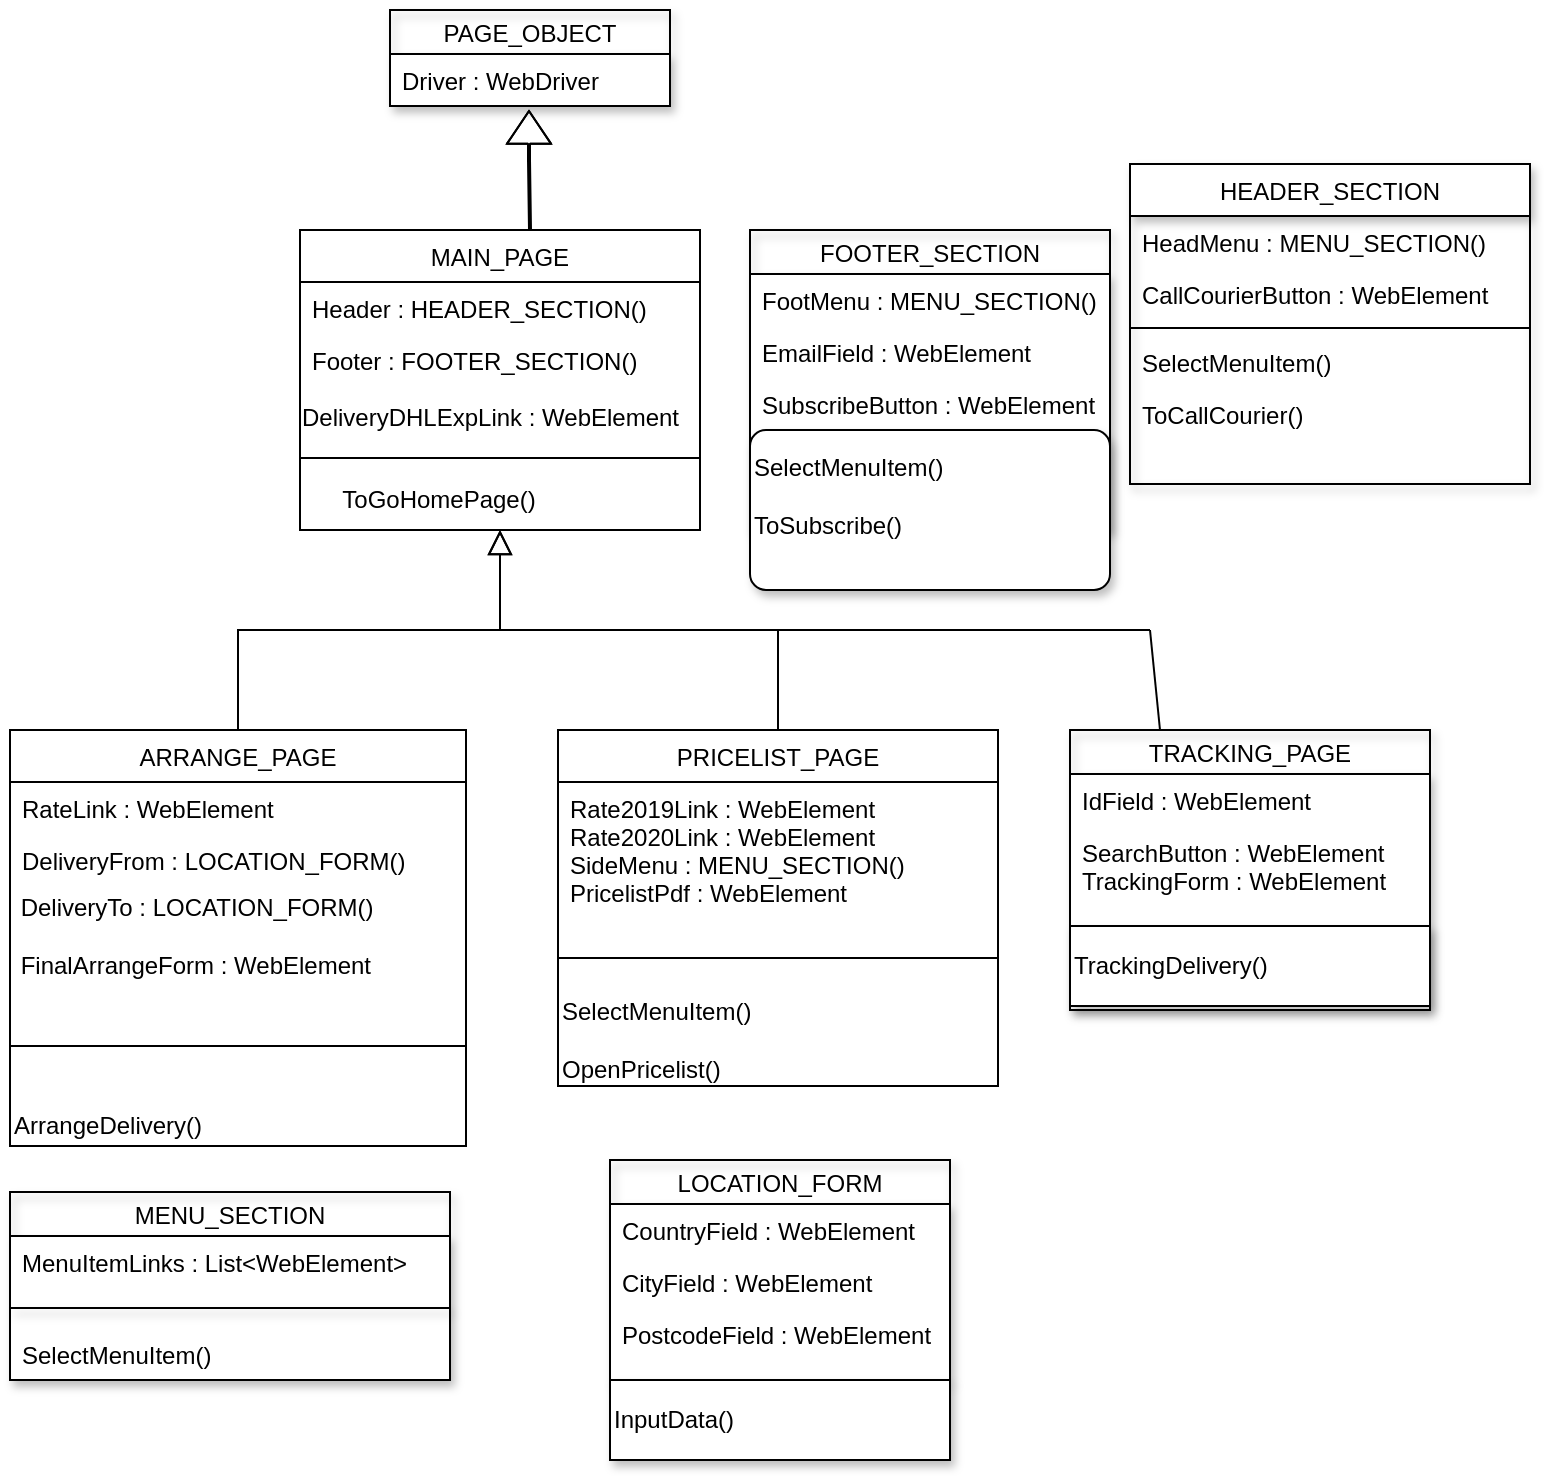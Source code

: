 <mxfile version="12.8.5" type="device"><diagram id="C5RBs43oDa-KdzZeNtuy" name="Page-1"><mxGraphModel dx="782" dy="420" grid="1" gridSize="10" guides="1" tooltips="1" connect="1" arrows="1" fold="1" page="1" pageScale="1" pageWidth="827" pageHeight="1169" math="0" shadow="0"><root><mxCell id="WIyWlLk6GJQsqaUBKTNV-0"/><mxCell id="WIyWlLk6GJQsqaUBKTNV-1" parent="WIyWlLk6GJQsqaUBKTNV-0"/><mxCell id="zkfFHV4jXpPFQw0GAbJ--12" value="" style="endArrow=block;endSize=10;endFill=0;shadow=0;strokeWidth=1;rounded=0;edgeStyle=elbowEdgeStyle;elbow=vertical;" parent="WIyWlLk6GJQsqaUBKTNV-1" source="zkfFHV4jXpPFQw0GAbJ--6" target="zkfFHV4jXpPFQw0GAbJ--0" edge="1"><mxGeometry width="160" relative="1" as="geometry"><mxPoint x="200" y="203" as="sourcePoint"/><mxPoint x="200" y="203" as="targetPoint"/></mxGeometry></mxCell><mxCell id="zkfFHV4jXpPFQw0GAbJ--16" value="" style="endArrow=block;endSize=10;endFill=0;shadow=0;strokeWidth=1;rounded=0;edgeStyle=elbowEdgeStyle;elbow=vertical;" parent="WIyWlLk6GJQsqaUBKTNV-1" source="zkfFHV4jXpPFQw0GAbJ--13" target="zkfFHV4jXpPFQw0GAbJ--0" edge="1"><mxGeometry width="160" relative="1" as="geometry"><mxPoint x="210" y="373" as="sourcePoint"/><mxPoint x="310" y="271" as="targetPoint"/></mxGeometry></mxCell><mxCell id="_Frkre6GfhoenIjM2vca-8" value="DeliveryDHLExpLink : WebElement" style="shape=partialRectangle;top=0;left=0;right=0;bottom=0;align=left;verticalAlign=top;fillColor=none;spacingLeft=34;spacingRight=4;overflow=hidden;rotatable=0;points=[[0,0.5],[1,0.5]];portConstraint=eastwest;dropTarget=0;fontSize=12;shadow=1;" vertex="1" parent="WIyWlLk6GJQsqaUBKTNV-1"><mxGeometry x="170" y="200" width="250" height="26" as="geometry"/></mxCell><mxCell id="_Frkre6GfhoenIjM2vca-9" value="" style="shape=partialRectangle;top=0;left=0;bottom=0;right=0;fillColor=none;align=left;verticalAlign=top;spacingLeft=4;spacingRight=4;overflow=hidden;rotatable=0;points=[];portConstraint=eastwest;part=1;fontSize=12;" vertex="1" connectable="0" parent="_Frkre6GfhoenIjM2vca-8"><mxGeometry width="83.333" height="26" as="geometry"/></mxCell><mxCell id="zkfFHV4jXpPFQw0GAbJ--17" value="HEADER_SECTION" style="swimlane;fontStyle=0;align=center;verticalAlign=top;childLayout=stackLayout;horizontal=1;startSize=26;horizontalStack=0;resizeParent=1;resizeLast=0;collapsible=1;marginBottom=0;rounded=0;shadow=1;strokeWidth=1;" parent="WIyWlLk6GJQsqaUBKTNV-1" vertex="1"><mxGeometry x="620" y="87" width="200" height="160" as="geometry"><mxRectangle x="508" y="120" width="160" height="26" as="alternateBounds"/></mxGeometry></mxCell><mxCell id="zkfFHV4jXpPFQw0GAbJ--18" value="HeadMenu : MENU_SECTION()" style="text;align=left;verticalAlign=top;spacingLeft=4;spacingRight=4;overflow=hidden;rotatable=0;points=[[0,0.5],[1,0.5]];portConstraint=eastwest;" parent="zkfFHV4jXpPFQw0GAbJ--17" vertex="1"><mxGeometry y="26" width="200" height="26" as="geometry"/></mxCell><mxCell id="zkfFHV4jXpPFQw0GAbJ--19" value="CallCourierButton : WebElement" style="text;align=left;verticalAlign=top;spacingLeft=4;spacingRight=4;overflow=hidden;rotatable=0;points=[[0,0.5],[1,0.5]];portConstraint=eastwest;rounded=0;shadow=0;html=0;" parent="zkfFHV4jXpPFQw0GAbJ--17" vertex="1"><mxGeometry y="52" width="200" height="26" as="geometry"/></mxCell><mxCell id="zkfFHV4jXpPFQw0GAbJ--23" value="" style="line;html=1;strokeWidth=1;align=left;verticalAlign=middle;spacingTop=-1;spacingLeft=3;spacingRight=3;rotatable=0;labelPosition=right;points=[];portConstraint=eastwest;" parent="zkfFHV4jXpPFQw0GAbJ--17" vertex="1"><mxGeometry y="78" width="200" height="8" as="geometry"/></mxCell><mxCell id="zkfFHV4jXpPFQw0GAbJ--24" value="SelectMenuItem()" style="text;align=left;verticalAlign=top;spacingLeft=4;spacingRight=4;overflow=hidden;rotatable=0;points=[[0,0.5],[1,0.5]];portConstraint=eastwest;" parent="zkfFHV4jXpPFQw0GAbJ--17" vertex="1"><mxGeometry y="86" width="200" height="26" as="geometry"/></mxCell><mxCell id="zkfFHV4jXpPFQw0GAbJ--25" value="ToCallCourier()" style="text;align=left;verticalAlign=top;spacingLeft=4;spacingRight=4;overflow=hidden;rotatable=0;points=[[0,0.5],[1,0.5]];portConstraint=eastwest;" parent="zkfFHV4jXpPFQw0GAbJ--17" vertex="1"><mxGeometry y="112" width="200" height="48" as="geometry"/></mxCell><mxCell id="_Frkre6GfhoenIjM2vca-11" value="" style="endArrow=none;html=1;" edge="1" parent="WIyWlLk6GJQsqaUBKTNV-1"><mxGeometry width="50" height="50" relative="1" as="geometry"><mxPoint x="410" y="320" as="sourcePoint"/><mxPoint x="630" y="320" as="targetPoint"/></mxGeometry></mxCell><mxCell id="_Frkre6GfhoenIjM2vca-12" value="" style="endArrow=none;html=1;exitX=0.25;exitY=0;exitDx=0;exitDy=0;" edge="1" parent="WIyWlLk6GJQsqaUBKTNV-1" source="_Frkre6GfhoenIjM2vca-0"><mxGeometry width="50" height="50" relative="1" as="geometry"><mxPoint x="630" y="360" as="sourcePoint"/><mxPoint x="630" y="320" as="targetPoint"/></mxGeometry></mxCell><mxCell id="zkfFHV4jXpPFQw0GAbJ--0" value="MAIN_PAGE" style="swimlane;fontStyle=0;align=center;verticalAlign=top;childLayout=stackLayout;horizontal=1;startSize=26;horizontalStack=0;resizeParent=1;resizeLast=0;collapsible=1;marginBottom=0;rounded=0;shadow=0;strokeWidth=1;" parent="WIyWlLk6GJQsqaUBKTNV-1" vertex="1"><mxGeometry x="205" y="120" width="200" height="150" as="geometry"><mxRectangle x="230" y="140" width="160" height="26" as="alternateBounds"/></mxGeometry></mxCell><mxCell id="zkfFHV4jXpPFQw0GAbJ--1" value="Header : HEADER_SECTION()" style="text;align=left;verticalAlign=top;spacingLeft=4;spacingRight=4;overflow=hidden;rotatable=0;points=[[0,0.5],[1,0.5]];portConstraint=eastwest;" parent="zkfFHV4jXpPFQw0GAbJ--0" vertex="1"><mxGeometry y="26" width="200" height="26" as="geometry"/></mxCell><mxCell id="zkfFHV4jXpPFQw0GAbJ--3" value="Footer : FOOTER_SECTION()" style="text;align=left;verticalAlign=top;spacingLeft=4;spacingRight=4;overflow=hidden;rotatable=0;points=[[0,0.5],[1,0.5]];portConstraint=eastwest;rounded=0;shadow=0;html=0;" parent="zkfFHV4jXpPFQw0GAbJ--0" vertex="1"><mxGeometry y="52" width="200" height="26" as="geometry"/></mxCell><mxCell id="zkfFHV4jXpPFQw0GAbJ--4" value="" style="line;html=1;strokeWidth=1;align=left;verticalAlign=middle;spacingTop=-1;spacingLeft=3;spacingRight=3;rotatable=0;labelPosition=right;points=[];portConstraint=eastwest;" parent="zkfFHV4jXpPFQw0GAbJ--0" vertex="1"><mxGeometry y="78" width="200" height="72" as="geometry"/></mxCell><mxCell id="zkfFHV4jXpPFQw0GAbJ--6" value="ARRANGE_PAGE" style="swimlane;fontStyle=0;align=center;verticalAlign=top;childLayout=stackLayout;horizontal=1;startSize=26;horizontalStack=0;resizeParent=1;resizeLast=0;collapsible=1;marginBottom=0;rounded=0;shadow=0;strokeWidth=1;fontSize=12;" parent="WIyWlLk6GJQsqaUBKTNV-1" vertex="1"><mxGeometry x="60" y="370" width="228" height="208" as="geometry"><mxRectangle x="130" y="380" width="160" height="26" as="alternateBounds"/></mxGeometry></mxCell><mxCell id="zkfFHV4jXpPFQw0GAbJ--7" value="RateLink : WebElement" style="text;align=left;verticalAlign=top;spacingLeft=4;spacingRight=4;overflow=hidden;rotatable=0;points=[[0,0.5],[1,0.5]];portConstraint=eastwest;" parent="zkfFHV4jXpPFQw0GAbJ--6" vertex="1"><mxGeometry y="26" width="228" height="26" as="geometry"/></mxCell><mxCell id="zkfFHV4jXpPFQw0GAbJ--8" value="DeliveryFrom : LOCATION_FORM()" style="text;align=left;verticalAlign=top;spacingLeft=4;spacingRight=4;overflow=hidden;rotatable=0;points=[[0,0.5],[1,0.5]];portConstraint=eastwest;rounded=0;shadow=0;html=0;" parent="zkfFHV4jXpPFQw0GAbJ--6" vertex="1"><mxGeometry y="52" width="228" height="26" as="geometry"/></mxCell><mxCell id="_Frkre6GfhoenIjM2vca-27" value="&amp;nbsp;DeliveryTo : LOCATION_FORM()&lt;br&gt;&lt;br&gt;&lt;div&gt;&lt;span&gt;&amp;nbsp;FinalArrangeForm : WebElement&lt;/span&gt;&lt;/div&gt;" style="text;html=1;align=left;verticalAlign=middle;resizable=0;points=[];autosize=1;fontSize=12;" vertex="1" parent="zkfFHV4jXpPFQw0GAbJ--6"><mxGeometry y="78" width="228" height="50" as="geometry"/></mxCell><mxCell id="zkfFHV4jXpPFQw0GAbJ--9" value="" style="line;html=1;strokeWidth=1;align=left;verticalAlign=middle;spacingTop=-1;spacingLeft=3;spacingRight=3;rotatable=0;labelPosition=right;points=[];portConstraint=eastwest;" parent="zkfFHV4jXpPFQw0GAbJ--6" vertex="1"><mxGeometry y="128" width="228" height="60" as="geometry"/></mxCell><mxCell id="_Frkre6GfhoenIjM2vca-36" value="ArrangeDelivery()" style="text;html=1;align=left;verticalAlign=middle;resizable=0;points=[];autosize=1;fontSize=12;" vertex="1" parent="zkfFHV4jXpPFQw0GAbJ--6"><mxGeometry y="188" width="228" height="20" as="geometry"/></mxCell><mxCell id="zkfFHV4jXpPFQw0GAbJ--13" value="PRICELIST_PAGE" style="swimlane;fontStyle=0;align=center;verticalAlign=top;childLayout=stackLayout;horizontal=1;startSize=26;horizontalStack=0;resizeParent=1;resizeLast=0;collapsible=1;marginBottom=0;rounded=0;shadow=0;strokeWidth=1;" parent="WIyWlLk6GJQsqaUBKTNV-1" vertex="1"><mxGeometry x="334" y="370" width="220" height="178" as="geometry"><mxRectangle x="340" y="380" width="170" height="26" as="alternateBounds"/></mxGeometry></mxCell><mxCell id="zkfFHV4jXpPFQw0GAbJ--14" value="Rate2019Link : WebElement&#10;Rate2020Link : WebElement&#10;SideMenu : MENU_SECTION()&#10;PricelistPdf : WebElement" style="text;align=left;verticalAlign=top;spacingLeft=4;spacingRight=4;overflow=hidden;rotatable=0;points=[[0,0.5],[1,0.5]];portConstraint=eastwest;" parent="zkfFHV4jXpPFQw0GAbJ--13" vertex="1"><mxGeometry y="26" width="220" height="84" as="geometry"/></mxCell><mxCell id="zkfFHV4jXpPFQw0GAbJ--15" value="" style="line;html=1;strokeWidth=1;align=left;verticalAlign=middle;spacingTop=-1;spacingLeft=3;spacingRight=3;rotatable=0;labelPosition=right;points=[];portConstraint=eastwest;" parent="zkfFHV4jXpPFQw0GAbJ--13" vertex="1"><mxGeometry y="110" width="220" height="8" as="geometry"/></mxCell><mxCell id="_Frkre6GfhoenIjM2vca-40" value="&lt;br&gt;SelectMenuItem()&lt;br&gt;&lt;br&gt;OpenPricelist()" style="text;html=1;align=left;verticalAlign=middle;resizable=0;points=[];autosize=1;fontSize=12;" vertex="1" parent="zkfFHV4jXpPFQw0GAbJ--13"><mxGeometry y="118" width="220" height="60" as="geometry"/></mxCell><mxCell id="_Frkre6GfhoenIjM2vca-0" value="TRACKING_PAGE" style="swimlane;fontStyle=0;childLayout=stackLayout;horizontal=1;startSize=22;fillColor=none;horizontalStack=0;resizeParent=1;resizeParentMax=0;resizeLast=0;collapsible=1;marginBottom=0;swimlaneFillColor=#ffffff;align=center;fontSize=12;shadow=1;" vertex="1" parent="WIyWlLk6GJQsqaUBKTNV-1"><mxGeometry x="590" y="370" width="180" height="140" as="geometry"/></mxCell><mxCell id="_Frkre6GfhoenIjM2vca-1" value="IdField : WebElement" style="text;strokeColor=none;fillColor=none;spacingLeft=4;spacingRight=4;overflow=hidden;rotatable=0;points=[[0,0.5],[1,0.5]];portConstraint=eastwest;fontSize=12;" vertex="1" parent="_Frkre6GfhoenIjM2vca-0"><mxGeometry y="22" width="180" height="26" as="geometry"/></mxCell><mxCell id="_Frkre6GfhoenIjM2vca-2" value="SearchButton : WebElement&#10;TrackingForm : WebElement" style="text;strokeColor=none;fillColor=none;spacingLeft=4;spacingRight=4;overflow=hidden;rotatable=0;points=[[0,0.5],[1,0.5]];portConstraint=eastwest;fontSize=12;" vertex="1" parent="_Frkre6GfhoenIjM2vca-0"><mxGeometry y="48" width="180" height="92" as="geometry"/></mxCell><mxCell id="_Frkre6GfhoenIjM2vca-14" value="FOOTER_SECTION" style="swimlane;fontStyle=0;childLayout=stackLayout;horizontal=1;startSize=22;fillColor=none;horizontalStack=0;resizeParent=1;resizeParentMax=0;resizeLast=0;collapsible=1;marginBottom=0;swimlaneFillColor=#ffffff;align=center;fontSize=12;shadow=1;" vertex="1" parent="WIyWlLk6GJQsqaUBKTNV-1"><mxGeometry x="430" y="120" width="180" height="150" as="geometry"/></mxCell><mxCell id="_Frkre6GfhoenIjM2vca-15" value="FootMenu : MENU_SECTION()" style="text;strokeColor=none;fillColor=none;spacingLeft=4;spacingRight=4;overflow=hidden;rotatable=0;points=[[0,0.5],[1,0.5]];portConstraint=eastwest;fontSize=12;" vertex="1" parent="_Frkre6GfhoenIjM2vca-14"><mxGeometry y="22" width="180" height="26" as="geometry"/></mxCell><mxCell id="_Frkre6GfhoenIjM2vca-16" value="EmailField : WebElement" style="text;strokeColor=none;fillColor=none;spacingLeft=4;spacingRight=4;overflow=hidden;rotatable=0;points=[[0,0.5],[1,0.5]];portConstraint=eastwest;fontSize=12;" vertex="1" parent="_Frkre6GfhoenIjM2vca-14"><mxGeometry y="48" width="180" height="26" as="geometry"/></mxCell><mxCell id="_Frkre6GfhoenIjM2vca-17" value="SubscribeButton : WebElement" style="text;strokeColor=none;fillColor=none;spacingLeft=4;spacingRight=4;overflow=hidden;rotatable=0;points=[[0,0.5],[1,0.5]];portConstraint=eastwest;fontSize=12;" vertex="1" parent="_Frkre6GfhoenIjM2vca-14"><mxGeometry y="74" width="180" height="76" as="geometry"/></mxCell><mxCell id="_Frkre6GfhoenIjM2vca-28" value="LOCATION_FORM" style="swimlane;fontStyle=0;childLayout=stackLayout;horizontal=1;startSize=22;fillColor=none;horizontalStack=0;resizeParent=1;resizeParentMax=0;resizeLast=0;collapsible=1;marginBottom=0;swimlaneFillColor=#ffffff;align=center;fontSize=12;shadow=1;" vertex="1" parent="WIyWlLk6GJQsqaUBKTNV-1"><mxGeometry x="360" y="585" width="170" height="110" as="geometry"/></mxCell><mxCell id="_Frkre6GfhoenIjM2vca-29" value="CountryField : WebElement" style="text;strokeColor=none;fillColor=none;spacingLeft=4;spacingRight=4;overflow=hidden;rotatable=0;points=[[0,0.5],[1,0.5]];portConstraint=eastwest;fontSize=12;" vertex="1" parent="_Frkre6GfhoenIjM2vca-28"><mxGeometry y="22" width="170" height="26" as="geometry"/></mxCell><mxCell id="_Frkre6GfhoenIjM2vca-30" value="CityField : WebElement" style="text;strokeColor=none;fillColor=none;spacingLeft=4;spacingRight=4;overflow=hidden;rotatable=0;points=[[0,0.5],[1,0.5]];portConstraint=eastwest;fontSize=12;" vertex="1" parent="_Frkre6GfhoenIjM2vca-28"><mxGeometry y="48" width="170" height="26" as="geometry"/></mxCell><mxCell id="_Frkre6GfhoenIjM2vca-31" value="PostcodeField : WebElement" style="text;strokeColor=none;fillColor=none;spacingLeft=4;spacingRight=4;overflow=hidden;rotatable=0;points=[[0,0.5],[1,0.5]];portConstraint=eastwest;fontSize=12;" vertex="1" parent="_Frkre6GfhoenIjM2vca-28"><mxGeometry y="74" width="170" height="36" as="geometry"/></mxCell><mxCell id="_Frkre6GfhoenIjM2vca-34" value="InputData()" style="whiteSpace=wrap;html=1;align=left;shadow=1;fontSize=12;" vertex="1" parent="WIyWlLk6GJQsqaUBKTNV-1"><mxGeometry x="360" y="695" width="170" height="40" as="geometry"/></mxCell><mxCell id="_Frkre6GfhoenIjM2vca-41" value="TrackingDelivery()" style="whiteSpace=wrap;html=1;align=left;shadow=1;fontSize=12;" vertex="1" parent="WIyWlLk6GJQsqaUBKTNV-1"><mxGeometry x="590" y="468" width="180" height="40" as="geometry"/></mxCell><mxCell id="_Frkre6GfhoenIjM2vca-42" value="SelectMenuItem()&lt;br&gt;&lt;br&gt;ToSubscribe()&lt;br&gt;&lt;div&gt;&lt;br&gt;&lt;/div&gt;" style="rounded=1;arcSize=10;whiteSpace=wrap;html=1;align=left;shadow=1;fontSize=12;" vertex="1" parent="WIyWlLk6GJQsqaUBKTNV-1"><mxGeometry x="430" y="220" width="180" height="80" as="geometry"/></mxCell><mxCell id="_Frkre6GfhoenIjM2vca-45" value="ToGoHomePage()" style="text;html=1;align=center;verticalAlign=middle;resizable=0;points=[];autosize=1;fontSize=12;" vertex="1" parent="WIyWlLk6GJQsqaUBKTNV-1"><mxGeometry x="219" y="245" width="110" height="20" as="geometry"/></mxCell><mxCell id="_Frkre6GfhoenIjM2vca-51" value="" style="shape=flexArrow;endArrow=classic;html=1;fontSize=12;width=1;endSize=5.11;" edge="1" parent="WIyWlLk6GJQsqaUBKTNV-1"><mxGeometry width="50" height="50" relative="1" as="geometry"><mxPoint x="320" y="120" as="sourcePoint"/><mxPoint x="319.5" y="60" as="targetPoint"/><Array as="points"><mxPoint x="319.5" y="85"/></Array></mxGeometry></mxCell><mxCell id="_Frkre6GfhoenIjM2vca-47" value="PAGE_OBJECT" style="swimlane;fontStyle=0;childLayout=stackLayout;horizontal=1;startSize=22;fillColor=none;horizontalStack=0;resizeParent=1;resizeParentMax=0;resizeLast=0;collapsible=1;marginBottom=0;swimlaneFillColor=#ffffff;align=center;fontSize=12;shadow=1;" vertex="1" parent="WIyWlLk6GJQsqaUBKTNV-1"><mxGeometry x="250" y="10" width="140" height="48" as="geometry"/></mxCell><mxCell id="_Frkre6GfhoenIjM2vca-48" value="Driver : WebDriver" style="text;strokeColor=none;fillColor=none;spacingLeft=4;spacingRight=4;overflow=hidden;rotatable=0;points=[[0,0.5],[1,0.5]];portConstraint=eastwest;fontSize=12;" vertex="1" parent="_Frkre6GfhoenIjM2vca-47"><mxGeometry y="22" width="140" height="26" as="geometry"/></mxCell><mxCell id="_Frkre6GfhoenIjM2vca-22" value="MENU_SECTION" style="swimlane;fontStyle=0;childLayout=stackLayout;horizontal=1;startSize=22;fillColor=none;horizontalStack=0;resizeParent=1;resizeParentMax=0;resizeLast=0;collapsible=1;marginBottom=0;swimlaneFillColor=#ffffff;align=center;fontSize=12;shadow=1;" vertex="1" parent="WIyWlLk6GJQsqaUBKTNV-1"><mxGeometry x="60" y="601" width="220" height="94" as="geometry"/></mxCell><mxCell id="_Frkre6GfhoenIjM2vca-23" value="MenuItemLinks : List&lt;WebElement&gt;" style="text;strokeColor=none;fillColor=none;spacingLeft=4;spacingRight=4;overflow=hidden;rotatable=0;points=[[0,0.5],[1,0.5]];portConstraint=eastwest;fontSize=12;" vertex="1" parent="_Frkre6GfhoenIjM2vca-22"><mxGeometry y="22" width="220" height="26" as="geometry"/></mxCell><mxCell id="_Frkre6GfhoenIjM2vca-26" value="" style="line;strokeWidth=1;fillColor=none;align=left;verticalAlign=middle;spacingTop=-1;spacingLeft=3;spacingRight=3;rotatable=0;labelPosition=right;points=[];portConstraint=eastwest;fontSize=12;shadow=1;" vertex="1" parent="_Frkre6GfhoenIjM2vca-22"><mxGeometry y="48" width="220" height="20" as="geometry"/></mxCell><mxCell id="_Frkre6GfhoenIjM2vca-24" value="SelectMenuItem()" style="text;strokeColor=none;fillColor=none;spacingLeft=4;spacingRight=4;overflow=hidden;rotatable=0;points=[[0,0.5],[1,0.5]];portConstraint=eastwest;fontSize=12;" vertex="1" parent="_Frkre6GfhoenIjM2vca-22"><mxGeometry y="68" width="220" height="26" as="geometry"/></mxCell></root></mxGraphModel></diagram></mxfile>